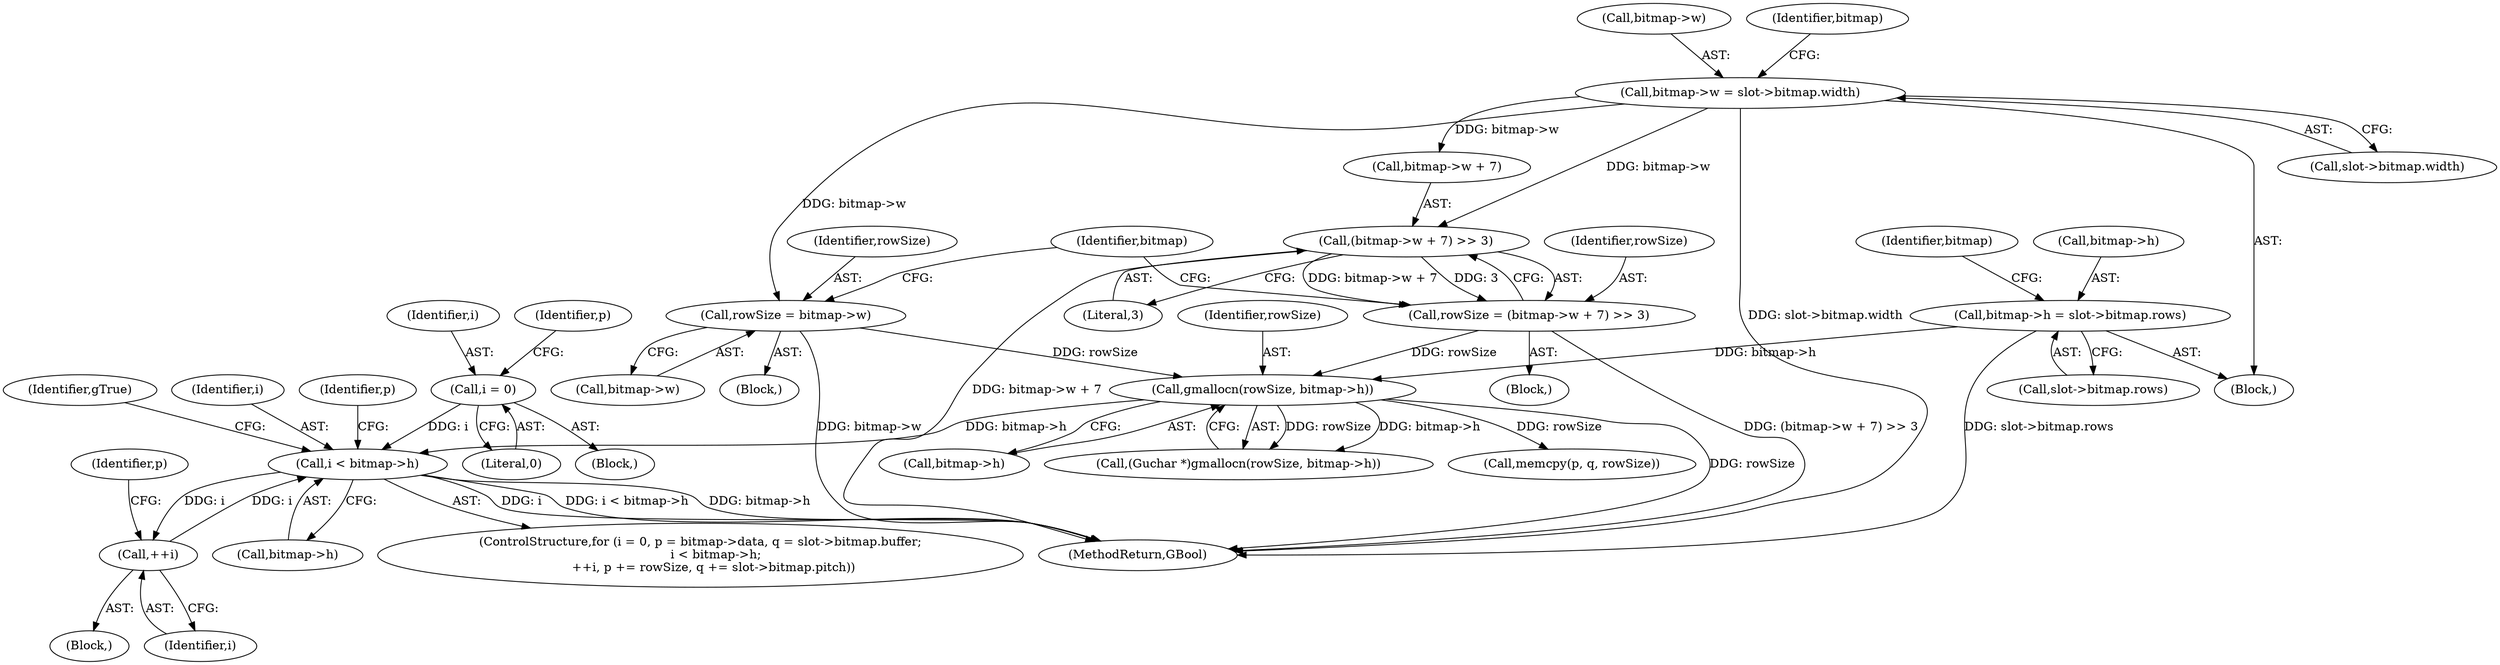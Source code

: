 digraph "0_poppler_9cf2325fb22f812b31858e519411f57747d39bd8_3@pointer" {
"1000414" [label="(Call,i < bitmap->h)"];
"1000420" [label="(Call,++i)"];
"1000414" [label="(Call,i < bitmap->h)"];
"1000398" [label="(Call,i = 0)"];
"1000386" [label="(Call,gmallocn(rowSize, bitmap->h))"];
"1000364" [label="(Call,rowSize = bitmap->w)"];
"1000338" [label="(Call,bitmap->w = slot->bitmap.width)"];
"1000371" [label="(Call,rowSize = (bitmap->w + 7) >> 3)"];
"1000373" [label="(Call,(bitmap->w + 7) >> 3)"];
"1000347" [label="(Call,bitmap->h = slot->bitmap.rows)"];
"1000403" [label="(Identifier,p)"];
"1000382" [label="(Identifier,bitmap)"];
"1000374" [label="(Call,bitmap->w + 7)"];
"1000397" [label="(Block,)"];
"1000373" [label="(Call,(bitmap->w + 7) >> 3)"];
"1000370" [label="(Block,)"];
"1000371" [label="(Call,rowSize = (bitmap->w + 7) >> 3)"];
"1000384" [label="(Call,(Guchar *)gmallocn(rowSize, bitmap->h))"];
"1000386" [label="(Call,gmallocn(rowSize, bitmap->h))"];
"1000424" [label="(Identifier,p)"];
"1000365" [label="(Identifier,rowSize)"];
"1000415" [label="(Identifier,i)"];
"1000416" [label="(Call,bitmap->h)"];
"1000435" [label="(Identifier,p)"];
"1000109" [label="(Block,)"];
"1000339" [label="(Call,bitmap->w)"];
"1000358" [label="(Identifier,bitmap)"];
"1000338" [label="(Call,bitmap->w = slot->bitmap.width)"];
"1000364" [label="(Call,rowSize = bitmap->w)"];
"1000439" [label="(Identifier,gTrue)"];
"1000348" [label="(Call,bitmap->h)"];
"1000396" [label="(ControlStructure,for (i = 0, p = bitmap->data, q = slot->bitmap.buffer;\n        i < bitmap->h;\n       ++i, p += rowSize, q += slot->bitmap.pitch))"];
"1000440" [label="(MethodReturn,GBool)"];
"1000398" [label="(Call,i = 0)"];
"1000363" [label="(Block,)"];
"1000419" [label="(Block,)"];
"1000366" [label="(Call,bitmap->w)"];
"1000372" [label="(Identifier,rowSize)"];
"1000349" [label="(Identifier,bitmap)"];
"1000399" [label="(Identifier,i)"];
"1000400" [label="(Literal,0)"];
"1000347" [label="(Call,bitmap->h = slot->bitmap.rows)"];
"1000379" [label="(Literal,3)"];
"1000414" [label="(Call,i < bitmap->h)"];
"1000420" [label="(Call,++i)"];
"1000434" [label="(Call,memcpy(p, q, rowSize))"];
"1000421" [label="(Identifier,i)"];
"1000351" [label="(Call,slot->bitmap.rows)"];
"1000387" [label="(Identifier,rowSize)"];
"1000342" [label="(Call,slot->bitmap.width)"];
"1000388" [label="(Call,bitmap->h)"];
"1000414" -> "1000396"  [label="AST: "];
"1000414" -> "1000416"  [label="CFG: "];
"1000415" -> "1000414"  [label="AST: "];
"1000416" -> "1000414"  [label="AST: "];
"1000435" -> "1000414"  [label="CFG: "];
"1000439" -> "1000414"  [label="CFG: "];
"1000414" -> "1000440"  [label="DDG: i < bitmap->h"];
"1000414" -> "1000440"  [label="DDG: bitmap->h"];
"1000414" -> "1000440"  [label="DDG: i"];
"1000420" -> "1000414"  [label="DDG: i"];
"1000398" -> "1000414"  [label="DDG: i"];
"1000386" -> "1000414"  [label="DDG: bitmap->h"];
"1000414" -> "1000420"  [label="DDG: i"];
"1000420" -> "1000419"  [label="AST: "];
"1000420" -> "1000421"  [label="CFG: "];
"1000421" -> "1000420"  [label="AST: "];
"1000424" -> "1000420"  [label="CFG: "];
"1000398" -> "1000397"  [label="AST: "];
"1000398" -> "1000400"  [label="CFG: "];
"1000399" -> "1000398"  [label="AST: "];
"1000400" -> "1000398"  [label="AST: "];
"1000403" -> "1000398"  [label="CFG: "];
"1000386" -> "1000384"  [label="AST: "];
"1000386" -> "1000388"  [label="CFG: "];
"1000387" -> "1000386"  [label="AST: "];
"1000388" -> "1000386"  [label="AST: "];
"1000384" -> "1000386"  [label="CFG: "];
"1000386" -> "1000440"  [label="DDG: rowSize"];
"1000386" -> "1000384"  [label="DDG: rowSize"];
"1000386" -> "1000384"  [label="DDG: bitmap->h"];
"1000364" -> "1000386"  [label="DDG: rowSize"];
"1000371" -> "1000386"  [label="DDG: rowSize"];
"1000347" -> "1000386"  [label="DDG: bitmap->h"];
"1000386" -> "1000434"  [label="DDG: rowSize"];
"1000364" -> "1000363"  [label="AST: "];
"1000364" -> "1000366"  [label="CFG: "];
"1000365" -> "1000364"  [label="AST: "];
"1000366" -> "1000364"  [label="AST: "];
"1000382" -> "1000364"  [label="CFG: "];
"1000364" -> "1000440"  [label="DDG: bitmap->w"];
"1000338" -> "1000364"  [label="DDG: bitmap->w"];
"1000338" -> "1000109"  [label="AST: "];
"1000338" -> "1000342"  [label="CFG: "];
"1000339" -> "1000338"  [label="AST: "];
"1000342" -> "1000338"  [label="AST: "];
"1000349" -> "1000338"  [label="CFG: "];
"1000338" -> "1000440"  [label="DDG: slot->bitmap.width"];
"1000338" -> "1000373"  [label="DDG: bitmap->w"];
"1000338" -> "1000374"  [label="DDG: bitmap->w"];
"1000371" -> "1000370"  [label="AST: "];
"1000371" -> "1000373"  [label="CFG: "];
"1000372" -> "1000371"  [label="AST: "];
"1000373" -> "1000371"  [label="AST: "];
"1000382" -> "1000371"  [label="CFG: "];
"1000371" -> "1000440"  [label="DDG: (bitmap->w + 7) >> 3"];
"1000373" -> "1000371"  [label="DDG: bitmap->w + 7"];
"1000373" -> "1000371"  [label="DDG: 3"];
"1000373" -> "1000379"  [label="CFG: "];
"1000374" -> "1000373"  [label="AST: "];
"1000379" -> "1000373"  [label="AST: "];
"1000373" -> "1000440"  [label="DDG: bitmap->w + 7"];
"1000347" -> "1000109"  [label="AST: "];
"1000347" -> "1000351"  [label="CFG: "];
"1000348" -> "1000347"  [label="AST: "];
"1000351" -> "1000347"  [label="AST: "];
"1000358" -> "1000347"  [label="CFG: "];
"1000347" -> "1000440"  [label="DDG: slot->bitmap.rows"];
}
